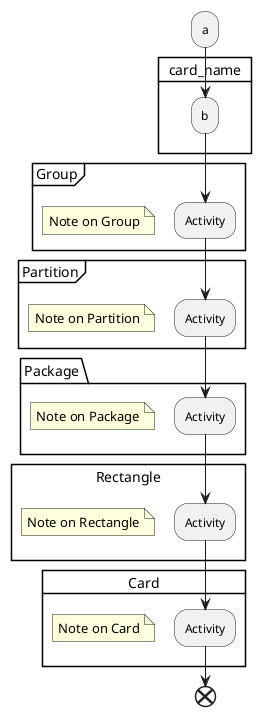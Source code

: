 {
  "sha1": "3nonwr2p6ju9chfs9s8kiocanc08xfy",
  "insertion": {
    "when": "2024-05-30T20:48:20.306Z",
    "url": "https://forum.plantuml.net/16505/style-partition-group-package-rectangle-activity-diagram",
    "user": "plantuml@gmail.com"
  }
}
@startuml
:a;
card card_name {
:b;
}
group Group
  :Activity;
end group
floating note: Note on Group

partition Partition {
  :Activity;
}
floating note: Note on Partition

package Package {
  :Activity;
}
floating note: Note on Package 

rectangle Rectangle {
  :Activity;
}
floating note: Note on Rectangle 

card Card {
  :Activity;
}
floating note: Note on Card
end

@enduml
